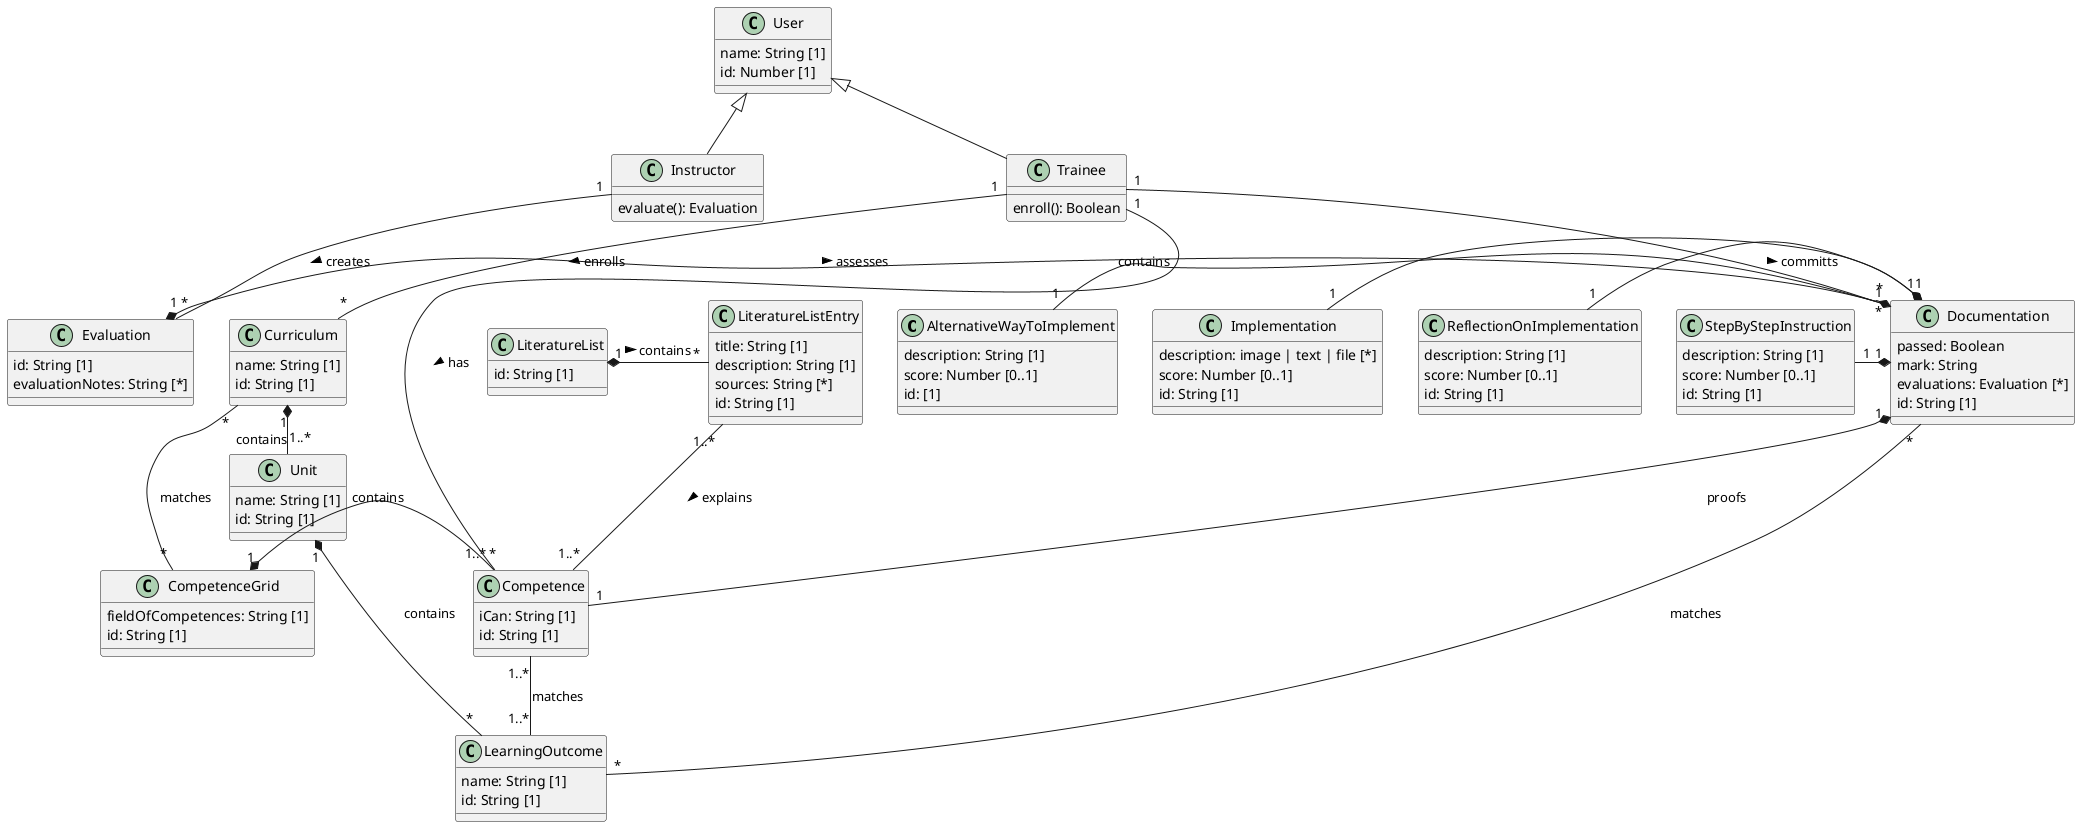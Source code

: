 @startuml

class AlternativeWayToImplement {
    description: String [1]
    score: Number [0..1]
    id: [1]
}
AlternativeWayToImplement "1" -* "1" Documentation : contains

class Competence {
    iCan: String [1]
    id: String [1]
}

Competence "1..*" -- "1..*" LearningOutcome : matches

class CompetenceGrid {
    fieldOfCompetences: String [1]
    id: String [1]
}
CompetenceGrid "1" *- "1..*" Competence : contains

class Curriculum {
    name: String [1]
    id: String [1]
}
Curriculum "*" -- "*" CompetenceGrid : matches
Curriculum "1" *- "1..*" Unit : contains

class Documentation {
    passed: Boolean
    mark: String
    evaluations: Evaluation [*]
    id: String [1]
}
Documentation "1" *- "1" Competence : proofs
Documentation "*" -- "*" LearningOutcome : matches

class Evaluation {
    id: String [1]
    evaluationNotes: String [*]
}
Evaluation "1" *- "*" Documentation : assesses >

class Implementation {
    description: image | text | file [*]
    score: Number [0..1]
    id: String [1]
}
Implementation "1" -* "1" Documentation

class Instructor extends User {
    evaluate(): Evaluation
}
Instructor "1" -- "*" Evaluation : creates >

class LearningOutcome {
    name: String [1]
    id: String [1]
}

class LiteratureList {
    id: String [1]
}
LiteratureList "1" *- "*" LiteratureListEntry : contains >

class LiteratureListEntry {
    title: String [1]
    description: String [1]
    sources: String [*]
    id: String [1]
}
LiteratureListEntry "1..*" -- "1..*" Competence : explains >


class ReflectionOnImplementation {
    description: String [1]
    score: Number [0..1]
    id: String [1]
}
ReflectionOnImplementation "1" -* "1" Documentation

class StepByStepInstruction {
    description: String [1]
    score: Number [0..1]
    id: String [1]
}
StepByStepInstruction "1" -* "1" Documentation

class Trainee extends User {
    enroll(): Boolean
}
Trainee "1" -- "*" Curriculum : enrolls >
Trainee "1" -- "*" Documentation : committs >
Trainee "1" -- "*" Competence : has >


class Unit {
    name: String [1]
    id: String [1]
}
Unit "1" *- "*" LearningOutcome : contains

class User {
    name: String [1]
    id: Number [1]
}

@enduml
